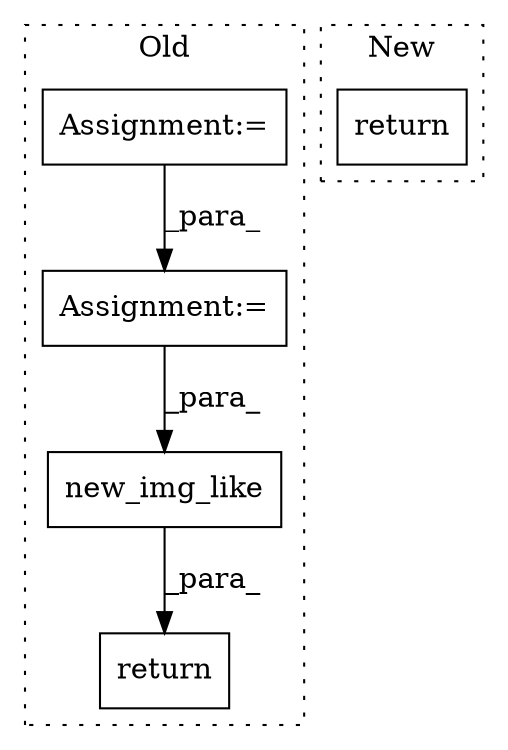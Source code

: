 digraph G {
subgraph cluster0 {
1 [label="new_img_like" a="32" s="10703,10738" l="13,1" shape="box"];
3 [label="Assignment:=" a="7" s="10238" l="1" shape="box"];
4 [label="return" a="41" s="10696" l="7" shape="box"];
5 [label="Assignment:=" a="7" s="10440" l="1" shape="box"];
label = "Old";
style="dotted";
}
subgraph cluster1 {
2 [label="return" a="41" s="10063" l="7" shape="box"];
label = "New";
style="dotted";
}
1 -> 4 [label="_para_"];
3 -> 5 [label="_para_"];
5 -> 1 [label="_para_"];
}